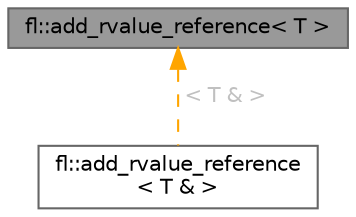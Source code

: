 digraph "fl::add_rvalue_reference&lt; T &gt;"
{
 // INTERACTIVE_SVG=YES
 // LATEX_PDF_SIZE
  bgcolor="transparent";
  edge [fontname=Helvetica,fontsize=10,labelfontname=Helvetica,labelfontsize=10];
  node [fontname=Helvetica,fontsize=10,shape=box,height=0.2,width=0.4];
  Node1 [id="Node000001",label="fl::add_rvalue_reference\< T \>",height=0.2,width=0.4,color="gray40", fillcolor="grey60", style="filled", fontcolor="black",tooltip=" "];
  Node1 -> Node2 [id="edge1_Node000001_Node000002",dir="back",color="orange",style="dashed",tooltip=" ",label=" \< T & \>",fontcolor="grey" ];
  Node2 [id="Node000002",label="fl::add_rvalue_reference\l\< T & \>",height=0.2,width=0.4,color="gray40", fillcolor="white", style="filled",URL="$d4/d36/namespacefl.html#db/d85/structfl_1_1add__rvalue__reference_3_01_t_01_6_01_4",tooltip=" "];
}
